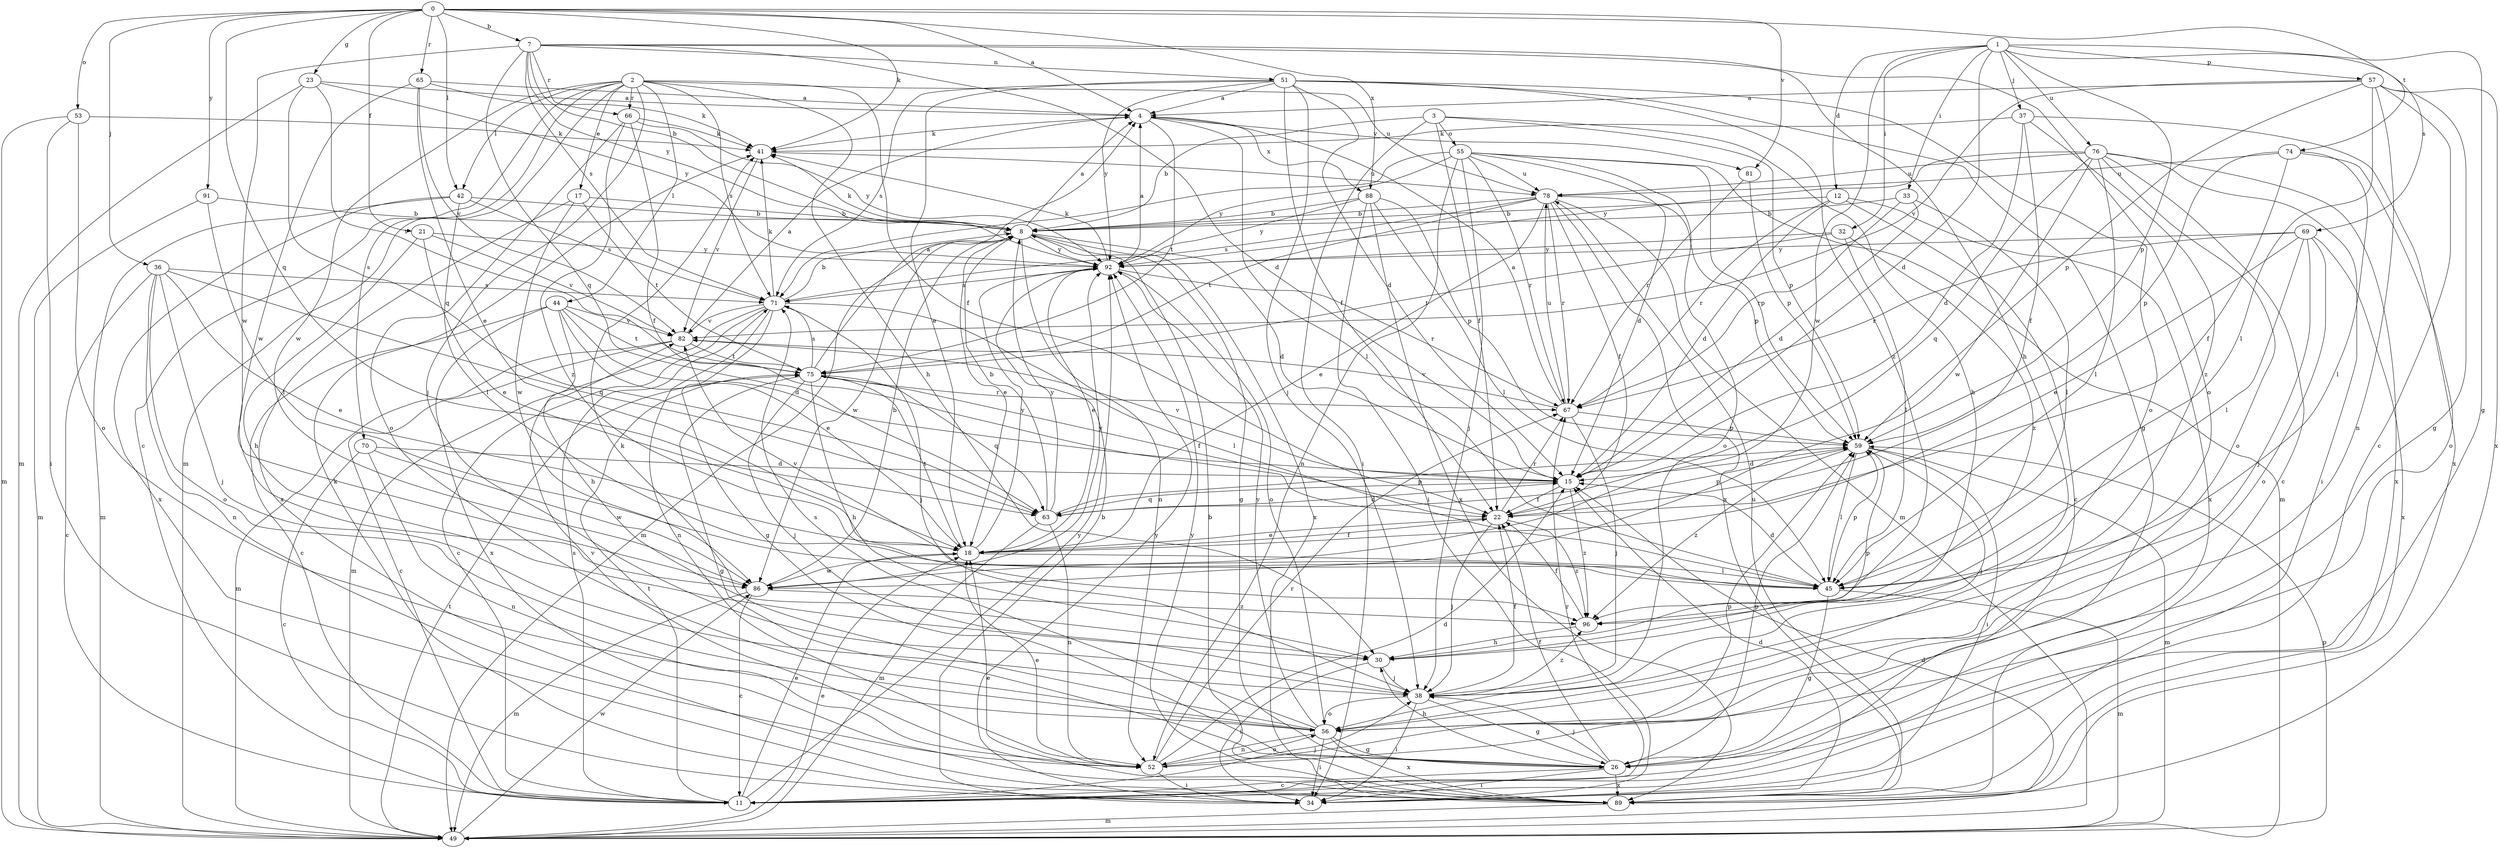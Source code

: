 strict digraph  {
0;
1;
2;
3;
4;
7;
8;
11;
12;
15;
17;
18;
21;
22;
23;
26;
30;
32;
33;
34;
36;
37;
38;
41;
42;
44;
45;
49;
51;
52;
53;
55;
56;
57;
59;
63;
65;
66;
67;
69;
70;
71;
74;
75;
76;
78;
81;
82;
86;
88;
89;
91;
92;
96;
0 -> 4  [label=a];
0 -> 7  [label=b];
0 -> 21  [label=f];
0 -> 23  [label=g];
0 -> 36  [label=j];
0 -> 41  [label=k];
0 -> 42  [label=l];
0 -> 53  [label=o];
0 -> 63  [label=q];
0 -> 65  [label=r];
0 -> 74  [label=t];
0 -> 81  [label=v];
0 -> 88  [label=x];
0 -> 91  [label=y];
1 -> 12  [label=d];
1 -> 15  [label=d];
1 -> 26  [label=g];
1 -> 32  [label=i];
1 -> 33  [label=i];
1 -> 37  [label=j];
1 -> 57  [label=p];
1 -> 59  [label=p];
1 -> 69  [label=s];
1 -> 76  [label=u];
1 -> 86  [label=w];
2 -> 11  [label=c];
2 -> 17  [label=e];
2 -> 22  [label=f];
2 -> 30  [label=h];
2 -> 38  [label=j];
2 -> 42  [label=l];
2 -> 44  [label=l];
2 -> 49  [label=m];
2 -> 66  [label=r];
2 -> 70  [label=s];
2 -> 71  [label=s];
2 -> 78  [label=u];
2 -> 86  [label=w];
3 -> 8  [label=b];
3 -> 22  [label=f];
3 -> 30  [label=h];
3 -> 34  [label=i];
3 -> 55  [label=o];
3 -> 59  [label=p];
4 -> 41  [label=k];
4 -> 45  [label=l];
4 -> 75  [label=t];
4 -> 81  [label=v];
4 -> 88  [label=x];
7 -> 8  [label=b];
7 -> 15  [label=d];
7 -> 30  [label=h];
7 -> 51  [label=n];
7 -> 56  [label=o];
7 -> 63  [label=q];
7 -> 66  [label=r];
7 -> 71  [label=s];
7 -> 86  [label=w];
7 -> 92  [label=y];
8 -> 4  [label=a];
8 -> 15  [label=d];
8 -> 18  [label=e];
8 -> 26  [label=g];
8 -> 41  [label=k];
8 -> 49  [label=m];
8 -> 52  [label=n];
8 -> 86  [label=w];
8 -> 89  [label=x];
8 -> 92  [label=y];
11 -> 18  [label=e];
11 -> 38  [label=j];
11 -> 67  [label=r];
11 -> 71  [label=s];
11 -> 75  [label=t];
11 -> 92  [label=y];
12 -> 8  [label=b];
12 -> 11  [label=c];
12 -> 15  [label=d];
12 -> 67  [label=r];
12 -> 89  [label=x];
15 -> 22  [label=f];
15 -> 63  [label=q];
15 -> 82  [label=v];
15 -> 96  [label=z];
17 -> 8  [label=b];
17 -> 75  [label=t];
17 -> 86  [label=w];
17 -> 89  [label=x];
18 -> 22  [label=f];
18 -> 45  [label=l];
18 -> 75  [label=t];
18 -> 86  [label=w];
18 -> 92  [label=y];
21 -> 18  [label=e];
21 -> 30  [label=h];
21 -> 82  [label=v];
21 -> 92  [label=y];
22 -> 18  [label=e];
22 -> 38  [label=j];
22 -> 59  [label=p];
22 -> 67  [label=r];
22 -> 96  [label=z];
23 -> 4  [label=a];
23 -> 49  [label=m];
23 -> 63  [label=q];
23 -> 75  [label=t];
23 -> 92  [label=y];
26 -> 11  [label=c];
26 -> 22  [label=f];
26 -> 30  [label=h];
26 -> 34  [label=i];
26 -> 38  [label=j];
26 -> 59  [label=p];
26 -> 89  [label=x];
30 -> 34  [label=i];
30 -> 38  [label=j];
30 -> 59  [label=p];
32 -> 45  [label=l];
32 -> 75  [label=t];
32 -> 92  [label=y];
32 -> 96  [label=z];
33 -> 8  [label=b];
33 -> 15  [label=d];
33 -> 45  [label=l];
33 -> 67  [label=r];
34 -> 8  [label=b];
34 -> 15  [label=d];
34 -> 41  [label=k];
34 -> 92  [label=y];
36 -> 11  [label=c];
36 -> 18  [label=e];
36 -> 38  [label=j];
36 -> 52  [label=n];
36 -> 56  [label=o];
36 -> 63  [label=q];
36 -> 71  [label=s];
37 -> 15  [label=d];
37 -> 22  [label=f];
37 -> 41  [label=k];
37 -> 89  [label=x];
37 -> 96  [label=z];
38 -> 22  [label=f];
38 -> 26  [label=g];
38 -> 34  [label=i];
38 -> 56  [label=o];
38 -> 96  [label=z];
41 -> 78  [label=u];
41 -> 82  [label=v];
42 -> 8  [label=b];
42 -> 45  [label=l];
42 -> 49  [label=m];
42 -> 71  [label=s];
42 -> 89  [label=x];
44 -> 11  [label=c];
44 -> 15  [label=d];
44 -> 18  [label=e];
44 -> 30  [label=h];
44 -> 75  [label=t];
44 -> 82  [label=v];
44 -> 89  [label=x];
45 -> 15  [label=d];
45 -> 26  [label=g];
45 -> 49  [label=m];
45 -> 59  [label=p];
45 -> 82  [label=v];
49 -> 15  [label=d];
49 -> 18  [label=e];
49 -> 59  [label=p];
49 -> 75  [label=t];
49 -> 86  [label=w];
51 -> 4  [label=a];
51 -> 15  [label=d];
51 -> 18  [label=e];
51 -> 22  [label=f];
51 -> 26  [label=g];
51 -> 38  [label=j];
51 -> 56  [label=o];
51 -> 71  [label=s];
51 -> 92  [label=y];
51 -> 96  [label=z];
52 -> 15  [label=d];
52 -> 18  [label=e];
52 -> 34  [label=i];
52 -> 56  [label=o];
52 -> 59  [label=p];
52 -> 67  [label=r];
52 -> 82  [label=v];
53 -> 34  [label=i];
53 -> 41  [label=k];
53 -> 49  [label=m];
53 -> 56  [label=o];
55 -> 15  [label=d];
55 -> 38  [label=j];
55 -> 49  [label=m];
55 -> 52  [label=n];
55 -> 56  [label=o];
55 -> 59  [label=p];
55 -> 67  [label=r];
55 -> 71  [label=s];
55 -> 78  [label=u];
55 -> 92  [label=y];
56 -> 26  [label=g];
56 -> 34  [label=i];
56 -> 41  [label=k];
56 -> 52  [label=n];
56 -> 71  [label=s];
56 -> 89  [label=x];
56 -> 92  [label=y];
57 -> 4  [label=a];
57 -> 11  [label=c];
57 -> 26  [label=g];
57 -> 45  [label=l];
57 -> 52  [label=n];
57 -> 59  [label=p];
57 -> 82  [label=v];
57 -> 89  [label=x];
59 -> 15  [label=d];
59 -> 34  [label=i];
59 -> 38  [label=j];
59 -> 45  [label=l];
59 -> 49  [label=m];
59 -> 96  [label=z];
63 -> 8  [label=b];
63 -> 15  [label=d];
63 -> 49  [label=m];
63 -> 52  [label=n];
63 -> 59  [label=p];
63 -> 92  [label=y];
65 -> 4  [label=a];
65 -> 18  [label=e];
65 -> 41  [label=k];
65 -> 82  [label=v];
65 -> 86  [label=w];
66 -> 22  [label=f];
66 -> 41  [label=k];
66 -> 56  [label=o];
66 -> 92  [label=y];
66 -> 96  [label=z];
67 -> 4  [label=a];
67 -> 38  [label=j];
67 -> 59  [label=p];
67 -> 78  [label=u];
67 -> 82  [label=v];
69 -> 18  [label=e];
69 -> 38  [label=j];
69 -> 45  [label=l];
69 -> 56  [label=o];
69 -> 67  [label=r];
69 -> 89  [label=x];
69 -> 92  [label=y];
70 -> 11  [label=c];
70 -> 15  [label=d];
70 -> 52  [label=n];
70 -> 86  [label=w];
71 -> 8  [label=b];
71 -> 11  [label=c];
71 -> 26  [label=g];
71 -> 38  [label=j];
71 -> 41  [label=k];
71 -> 45  [label=l];
71 -> 49  [label=m];
71 -> 52  [label=n];
71 -> 82  [label=v];
74 -> 22  [label=f];
74 -> 45  [label=l];
74 -> 56  [label=o];
74 -> 59  [label=p];
74 -> 78  [label=u];
75 -> 4  [label=a];
75 -> 22  [label=f];
75 -> 26  [label=g];
75 -> 30  [label=h];
75 -> 38  [label=j];
75 -> 63  [label=q];
75 -> 67  [label=r];
75 -> 71  [label=s];
76 -> 11  [label=c];
76 -> 34  [label=i];
76 -> 45  [label=l];
76 -> 56  [label=o];
76 -> 63  [label=q];
76 -> 78  [label=u];
76 -> 86  [label=w];
76 -> 89  [label=x];
76 -> 92  [label=y];
78 -> 8  [label=b];
78 -> 18  [label=e];
78 -> 22  [label=f];
78 -> 49  [label=m];
78 -> 59  [label=p];
78 -> 67  [label=r];
78 -> 71  [label=s];
78 -> 75  [label=t];
78 -> 89  [label=x];
81 -> 59  [label=p];
81 -> 67  [label=r];
82 -> 4  [label=a];
82 -> 11  [label=c];
82 -> 49  [label=m];
82 -> 75  [label=t];
86 -> 8  [label=b];
86 -> 11  [label=c];
86 -> 49  [label=m];
86 -> 92  [label=y];
86 -> 96  [label=z];
88 -> 8  [label=b];
88 -> 34  [label=i];
88 -> 45  [label=l];
88 -> 59  [label=p];
88 -> 89  [label=x];
88 -> 92  [label=y];
89 -> 8  [label=b];
89 -> 18  [label=e];
89 -> 49  [label=m];
89 -> 78  [label=u];
89 -> 92  [label=y];
91 -> 8  [label=b];
91 -> 45  [label=l];
91 -> 49  [label=m];
92 -> 4  [label=a];
92 -> 18  [label=e];
92 -> 41  [label=k];
92 -> 56  [label=o];
92 -> 67  [label=r];
92 -> 71  [label=s];
96 -> 22  [label=f];
96 -> 30  [label=h];
}
